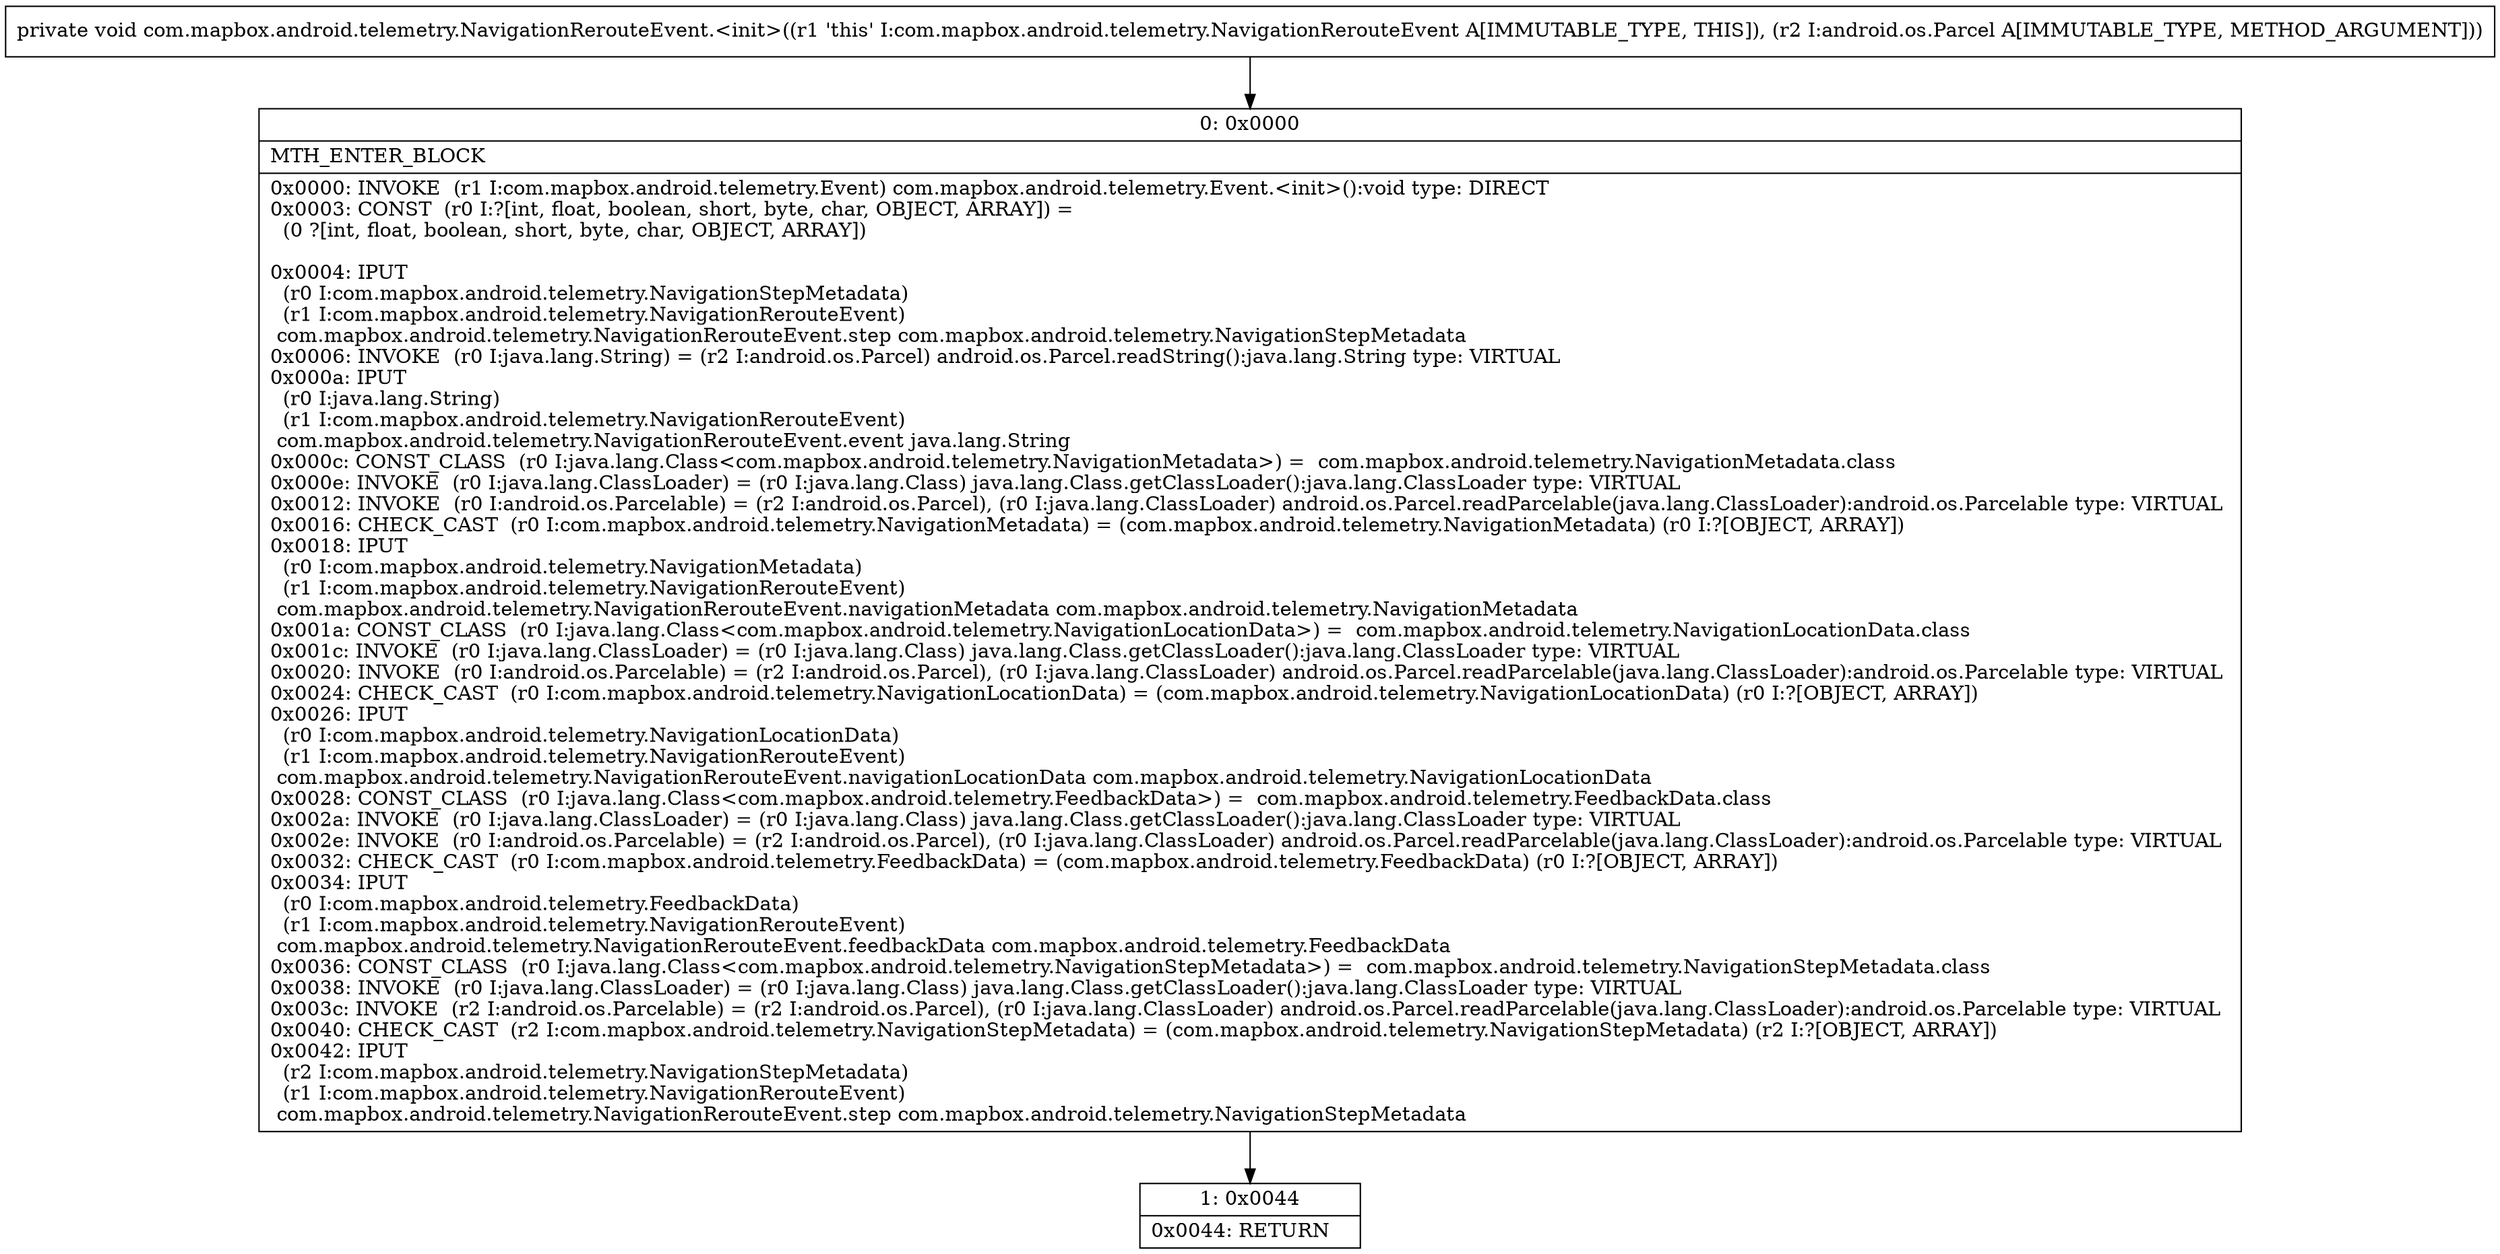 digraph "CFG forcom.mapbox.android.telemetry.NavigationRerouteEvent.\<init\>(Landroid\/os\/Parcel;)V" {
Node_0 [shape=record,label="{0\:\ 0x0000|MTH_ENTER_BLOCK\l|0x0000: INVOKE  (r1 I:com.mapbox.android.telemetry.Event) com.mapbox.android.telemetry.Event.\<init\>():void type: DIRECT \l0x0003: CONST  (r0 I:?[int, float, boolean, short, byte, char, OBJECT, ARRAY]) = \l  (0 ?[int, float, boolean, short, byte, char, OBJECT, ARRAY])\l \l0x0004: IPUT  \l  (r0 I:com.mapbox.android.telemetry.NavigationStepMetadata)\l  (r1 I:com.mapbox.android.telemetry.NavigationRerouteEvent)\l com.mapbox.android.telemetry.NavigationRerouteEvent.step com.mapbox.android.telemetry.NavigationStepMetadata \l0x0006: INVOKE  (r0 I:java.lang.String) = (r2 I:android.os.Parcel) android.os.Parcel.readString():java.lang.String type: VIRTUAL \l0x000a: IPUT  \l  (r0 I:java.lang.String)\l  (r1 I:com.mapbox.android.telemetry.NavigationRerouteEvent)\l com.mapbox.android.telemetry.NavigationRerouteEvent.event java.lang.String \l0x000c: CONST_CLASS  (r0 I:java.lang.Class\<com.mapbox.android.telemetry.NavigationMetadata\>) =  com.mapbox.android.telemetry.NavigationMetadata.class \l0x000e: INVOKE  (r0 I:java.lang.ClassLoader) = (r0 I:java.lang.Class) java.lang.Class.getClassLoader():java.lang.ClassLoader type: VIRTUAL \l0x0012: INVOKE  (r0 I:android.os.Parcelable) = (r2 I:android.os.Parcel), (r0 I:java.lang.ClassLoader) android.os.Parcel.readParcelable(java.lang.ClassLoader):android.os.Parcelable type: VIRTUAL \l0x0016: CHECK_CAST  (r0 I:com.mapbox.android.telemetry.NavigationMetadata) = (com.mapbox.android.telemetry.NavigationMetadata) (r0 I:?[OBJECT, ARRAY]) \l0x0018: IPUT  \l  (r0 I:com.mapbox.android.telemetry.NavigationMetadata)\l  (r1 I:com.mapbox.android.telemetry.NavigationRerouteEvent)\l com.mapbox.android.telemetry.NavigationRerouteEvent.navigationMetadata com.mapbox.android.telemetry.NavigationMetadata \l0x001a: CONST_CLASS  (r0 I:java.lang.Class\<com.mapbox.android.telemetry.NavigationLocationData\>) =  com.mapbox.android.telemetry.NavigationLocationData.class \l0x001c: INVOKE  (r0 I:java.lang.ClassLoader) = (r0 I:java.lang.Class) java.lang.Class.getClassLoader():java.lang.ClassLoader type: VIRTUAL \l0x0020: INVOKE  (r0 I:android.os.Parcelable) = (r2 I:android.os.Parcel), (r0 I:java.lang.ClassLoader) android.os.Parcel.readParcelable(java.lang.ClassLoader):android.os.Parcelable type: VIRTUAL \l0x0024: CHECK_CAST  (r0 I:com.mapbox.android.telemetry.NavigationLocationData) = (com.mapbox.android.telemetry.NavigationLocationData) (r0 I:?[OBJECT, ARRAY]) \l0x0026: IPUT  \l  (r0 I:com.mapbox.android.telemetry.NavigationLocationData)\l  (r1 I:com.mapbox.android.telemetry.NavigationRerouteEvent)\l com.mapbox.android.telemetry.NavigationRerouteEvent.navigationLocationData com.mapbox.android.telemetry.NavigationLocationData \l0x0028: CONST_CLASS  (r0 I:java.lang.Class\<com.mapbox.android.telemetry.FeedbackData\>) =  com.mapbox.android.telemetry.FeedbackData.class \l0x002a: INVOKE  (r0 I:java.lang.ClassLoader) = (r0 I:java.lang.Class) java.lang.Class.getClassLoader():java.lang.ClassLoader type: VIRTUAL \l0x002e: INVOKE  (r0 I:android.os.Parcelable) = (r2 I:android.os.Parcel), (r0 I:java.lang.ClassLoader) android.os.Parcel.readParcelable(java.lang.ClassLoader):android.os.Parcelable type: VIRTUAL \l0x0032: CHECK_CAST  (r0 I:com.mapbox.android.telemetry.FeedbackData) = (com.mapbox.android.telemetry.FeedbackData) (r0 I:?[OBJECT, ARRAY]) \l0x0034: IPUT  \l  (r0 I:com.mapbox.android.telemetry.FeedbackData)\l  (r1 I:com.mapbox.android.telemetry.NavigationRerouteEvent)\l com.mapbox.android.telemetry.NavigationRerouteEvent.feedbackData com.mapbox.android.telemetry.FeedbackData \l0x0036: CONST_CLASS  (r0 I:java.lang.Class\<com.mapbox.android.telemetry.NavigationStepMetadata\>) =  com.mapbox.android.telemetry.NavigationStepMetadata.class \l0x0038: INVOKE  (r0 I:java.lang.ClassLoader) = (r0 I:java.lang.Class) java.lang.Class.getClassLoader():java.lang.ClassLoader type: VIRTUAL \l0x003c: INVOKE  (r2 I:android.os.Parcelable) = (r2 I:android.os.Parcel), (r0 I:java.lang.ClassLoader) android.os.Parcel.readParcelable(java.lang.ClassLoader):android.os.Parcelable type: VIRTUAL \l0x0040: CHECK_CAST  (r2 I:com.mapbox.android.telemetry.NavigationStepMetadata) = (com.mapbox.android.telemetry.NavigationStepMetadata) (r2 I:?[OBJECT, ARRAY]) \l0x0042: IPUT  \l  (r2 I:com.mapbox.android.telemetry.NavigationStepMetadata)\l  (r1 I:com.mapbox.android.telemetry.NavigationRerouteEvent)\l com.mapbox.android.telemetry.NavigationRerouteEvent.step com.mapbox.android.telemetry.NavigationStepMetadata \l}"];
Node_1 [shape=record,label="{1\:\ 0x0044|0x0044: RETURN   \l}"];
MethodNode[shape=record,label="{private void com.mapbox.android.telemetry.NavigationRerouteEvent.\<init\>((r1 'this' I:com.mapbox.android.telemetry.NavigationRerouteEvent A[IMMUTABLE_TYPE, THIS]), (r2 I:android.os.Parcel A[IMMUTABLE_TYPE, METHOD_ARGUMENT])) }"];
MethodNode -> Node_0;
Node_0 -> Node_1;
}

